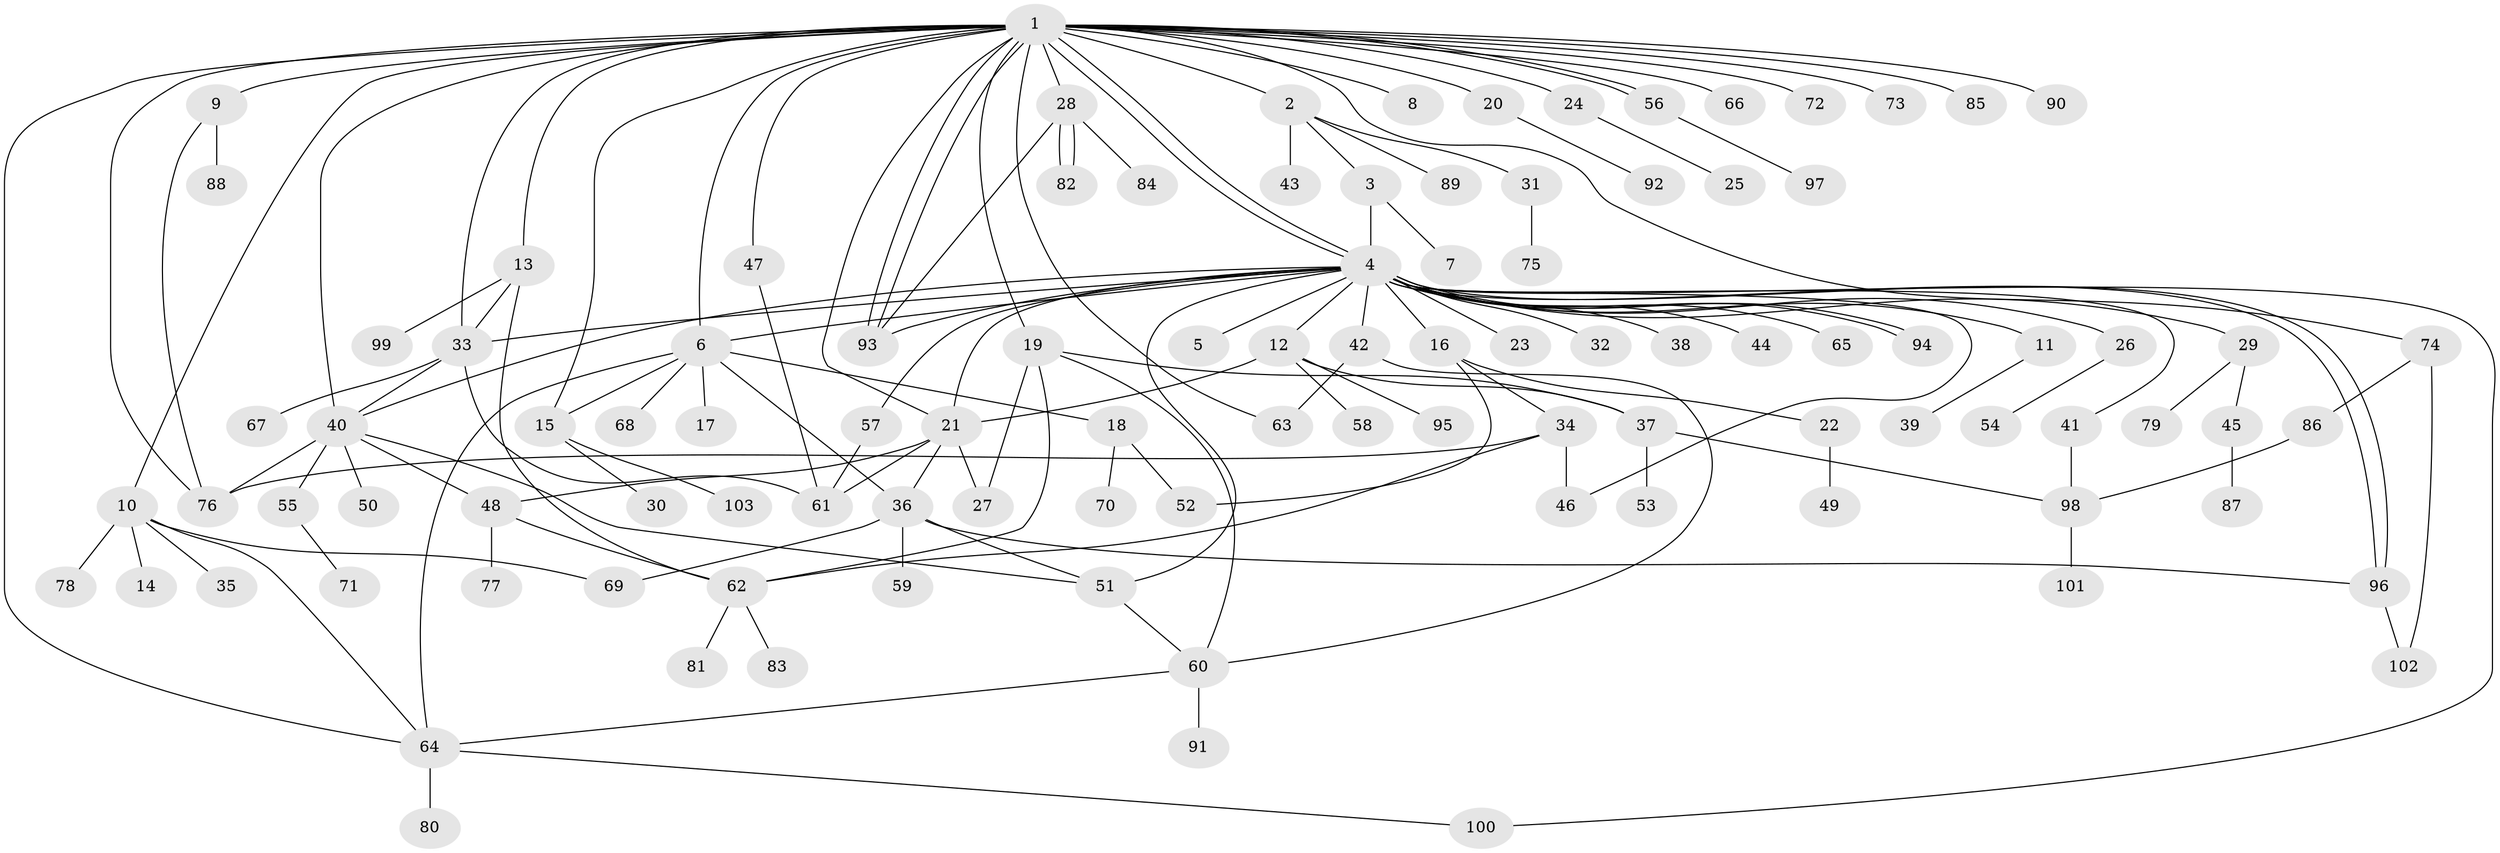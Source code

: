 // coarse degree distribution, {27: 0.013333333333333334, 4: 0.04, 3: 0.08, 30: 0.013333333333333334, 1: 0.49333333333333335, 11: 0.013333333333333334, 2: 0.21333333333333335, 6: 0.02666666666666667, 5: 0.05333333333333334, 7: 0.02666666666666667, 9: 0.013333333333333334, 8: 0.013333333333333334}
// Generated by graph-tools (version 1.1) at 2025/23/03/03/25 07:23:50]
// undirected, 103 vertices, 148 edges
graph export_dot {
graph [start="1"]
  node [color=gray90,style=filled];
  1;
  2;
  3;
  4;
  5;
  6;
  7;
  8;
  9;
  10;
  11;
  12;
  13;
  14;
  15;
  16;
  17;
  18;
  19;
  20;
  21;
  22;
  23;
  24;
  25;
  26;
  27;
  28;
  29;
  30;
  31;
  32;
  33;
  34;
  35;
  36;
  37;
  38;
  39;
  40;
  41;
  42;
  43;
  44;
  45;
  46;
  47;
  48;
  49;
  50;
  51;
  52;
  53;
  54;
  55;
  56;
  57;
  58;
  59;
  60;
  61;
  62;
  63;
  64;
  65;
  66;
  67;
  68;
  69;
  70;
  71;
  72;
  73;
  74;
  75;
  76;
  77;
  78;
  79;
  80;
  81;
  82;
  83;
  84;
  85;
  86;
  87;
  88;
  89;
  90;
  91;
  92;
  93;
  94;
  95;
  96;
  97;
  98;
  99;
  100;
  101;
  102;
  103;
  1 -- 2;
  1 -- 4;
  1 -- 4;
  1 -- 6;
  1 -- 8;
  1 -- 9;
  1 -- 10;
  1 -- 13;
  1 -- 15;
  1 -- 19;
  1 -- 20;
  1 -- 21;
  1 -- 24;
  1 -- 28;
  1 -- 33;
  1 -- 40;
  1 -- 47;
  1 -- 56;
  1 -- 56;
  1 -- 63;
  1 -- 64;
  1 -- 66;
  1 -- 72;
  1 -- 73;
  1 -- 74;
  1 -- 76;
  1 -- 85;
  1 -- 90;
  1 -- 93;
  1 -- 93;
  2 -- 3;
  2 -- 31;
  2 -- 43;
  2 -- 89;
  3 -- 4;
  3 -- 7;
  4 -- 5;
  4 -- 6;
  4 -- 11;
  4 -- 12;
  4 -- 16;
  4 -- 21;
  4 -- 23;
  4 -- 26;
  4 -- 29;
  4 -- 32;
  4 -- 33;
  4 -- 38;
  4 -- 40;
  4 -- 41;
  4 -- 42;
  4 -- 44;
  4 -- 46;
  4 -- 51;
  4 -- 57;
  4 -- 65;
  4 -- 93;
  4 -- 94;
  4 -- 94;
  4 -- 96;
  4 -- 96;
  4 -- 100;
  6 -- 15;
  6 -- 17;
  6 -- 18;
  6 -- 36;
  6 -- 64;
  6 -- 68;
  9 -- 76;
  9 -- 88;
  10 -- 14;
  10 -- 35;
  10 -- 64;
  10 -- 69;
  10 -- 78;
  11 -- 39;
  12 -- 21;
  12 -- 37;
  12 -- 58;
  12 -- 95;
  13 -- 33;
  13 -- 62;
  13 -- 99;
  15 -- 30;
  15 -- 103;
  16 -- 22;
  16 -- 34;
  16 -- 52;
  18 -- 52;
  18 -- 70;
  19 -- 27;
  19 -- 37;
  19 -- 60;
  19 -- 62;
  20 -- 92;
  21 -- 27;
  21 -- 36;
  21 -- 48;
  21 -- 61;
  22 -- 49;
  24 -- 25;
  26 -- 54;
  28 -- 82;
  28 -- 82;
  28 -- 84;
  28 -- 93;
  29 -- 45;
  29 -- 79;
  31 -- 75;
  33 -- 40;
  33 -- 61;
  33 -- 67;
  34 -- 46;
  34 -- 62;
  34 -- 76;
  36 -- 51;
  36 -- 59;
  36 -- 69;
  36 -- 96;
  37 -- 53;
  37 -- 98;
  40 -- 48;
  40 -- 50;
  40 -- 51;
  40 -- 55;
  40 -- 76;
  41 -- 98;
  42 -- 60;
  42 -- 63;
  45 -- 87;
  47 -- 61;
  48 -- 62;
  48 -- 77;
  51 -- 60;
  55 -- 71;
  56 -- 97;
  57 -- 61;
  60 -- 64;
  60 -- 91;
  62 -- 81;
  62 -- 83;
  64 -- 80;
  64 -- 100;
  74 -- 86;
  74 -- 102;
  86 -- 98;
  96 -- 102;
  98 -- 101;
}
